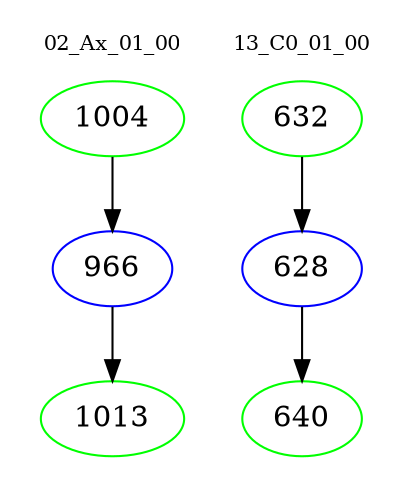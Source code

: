 digraph{
subgraph cluster_0 {
color = white
label = "02_Ax_01_00";
fontsize=10;
T0_1004 [label="1004", color="green"]
T0_1004 -> T0_966 [color="black"]
T0_966 [label="966", color="blue"]
T0_966 -> T0_1013 [color="black"]
T0_1013 [label="1013", color="green"]
}
subgraph cluster_1 {
color = white
label = "13_C0_01_00";
fontsize=10;
T1_632 [label="632", color="green"]
T1_632 -> T1_628 [color="black"]
T1_628 [label="628", color="blue"]
T1_628 -> T1_640 [color="black"]
T1_640 [label="640", color="green"]
}
}
